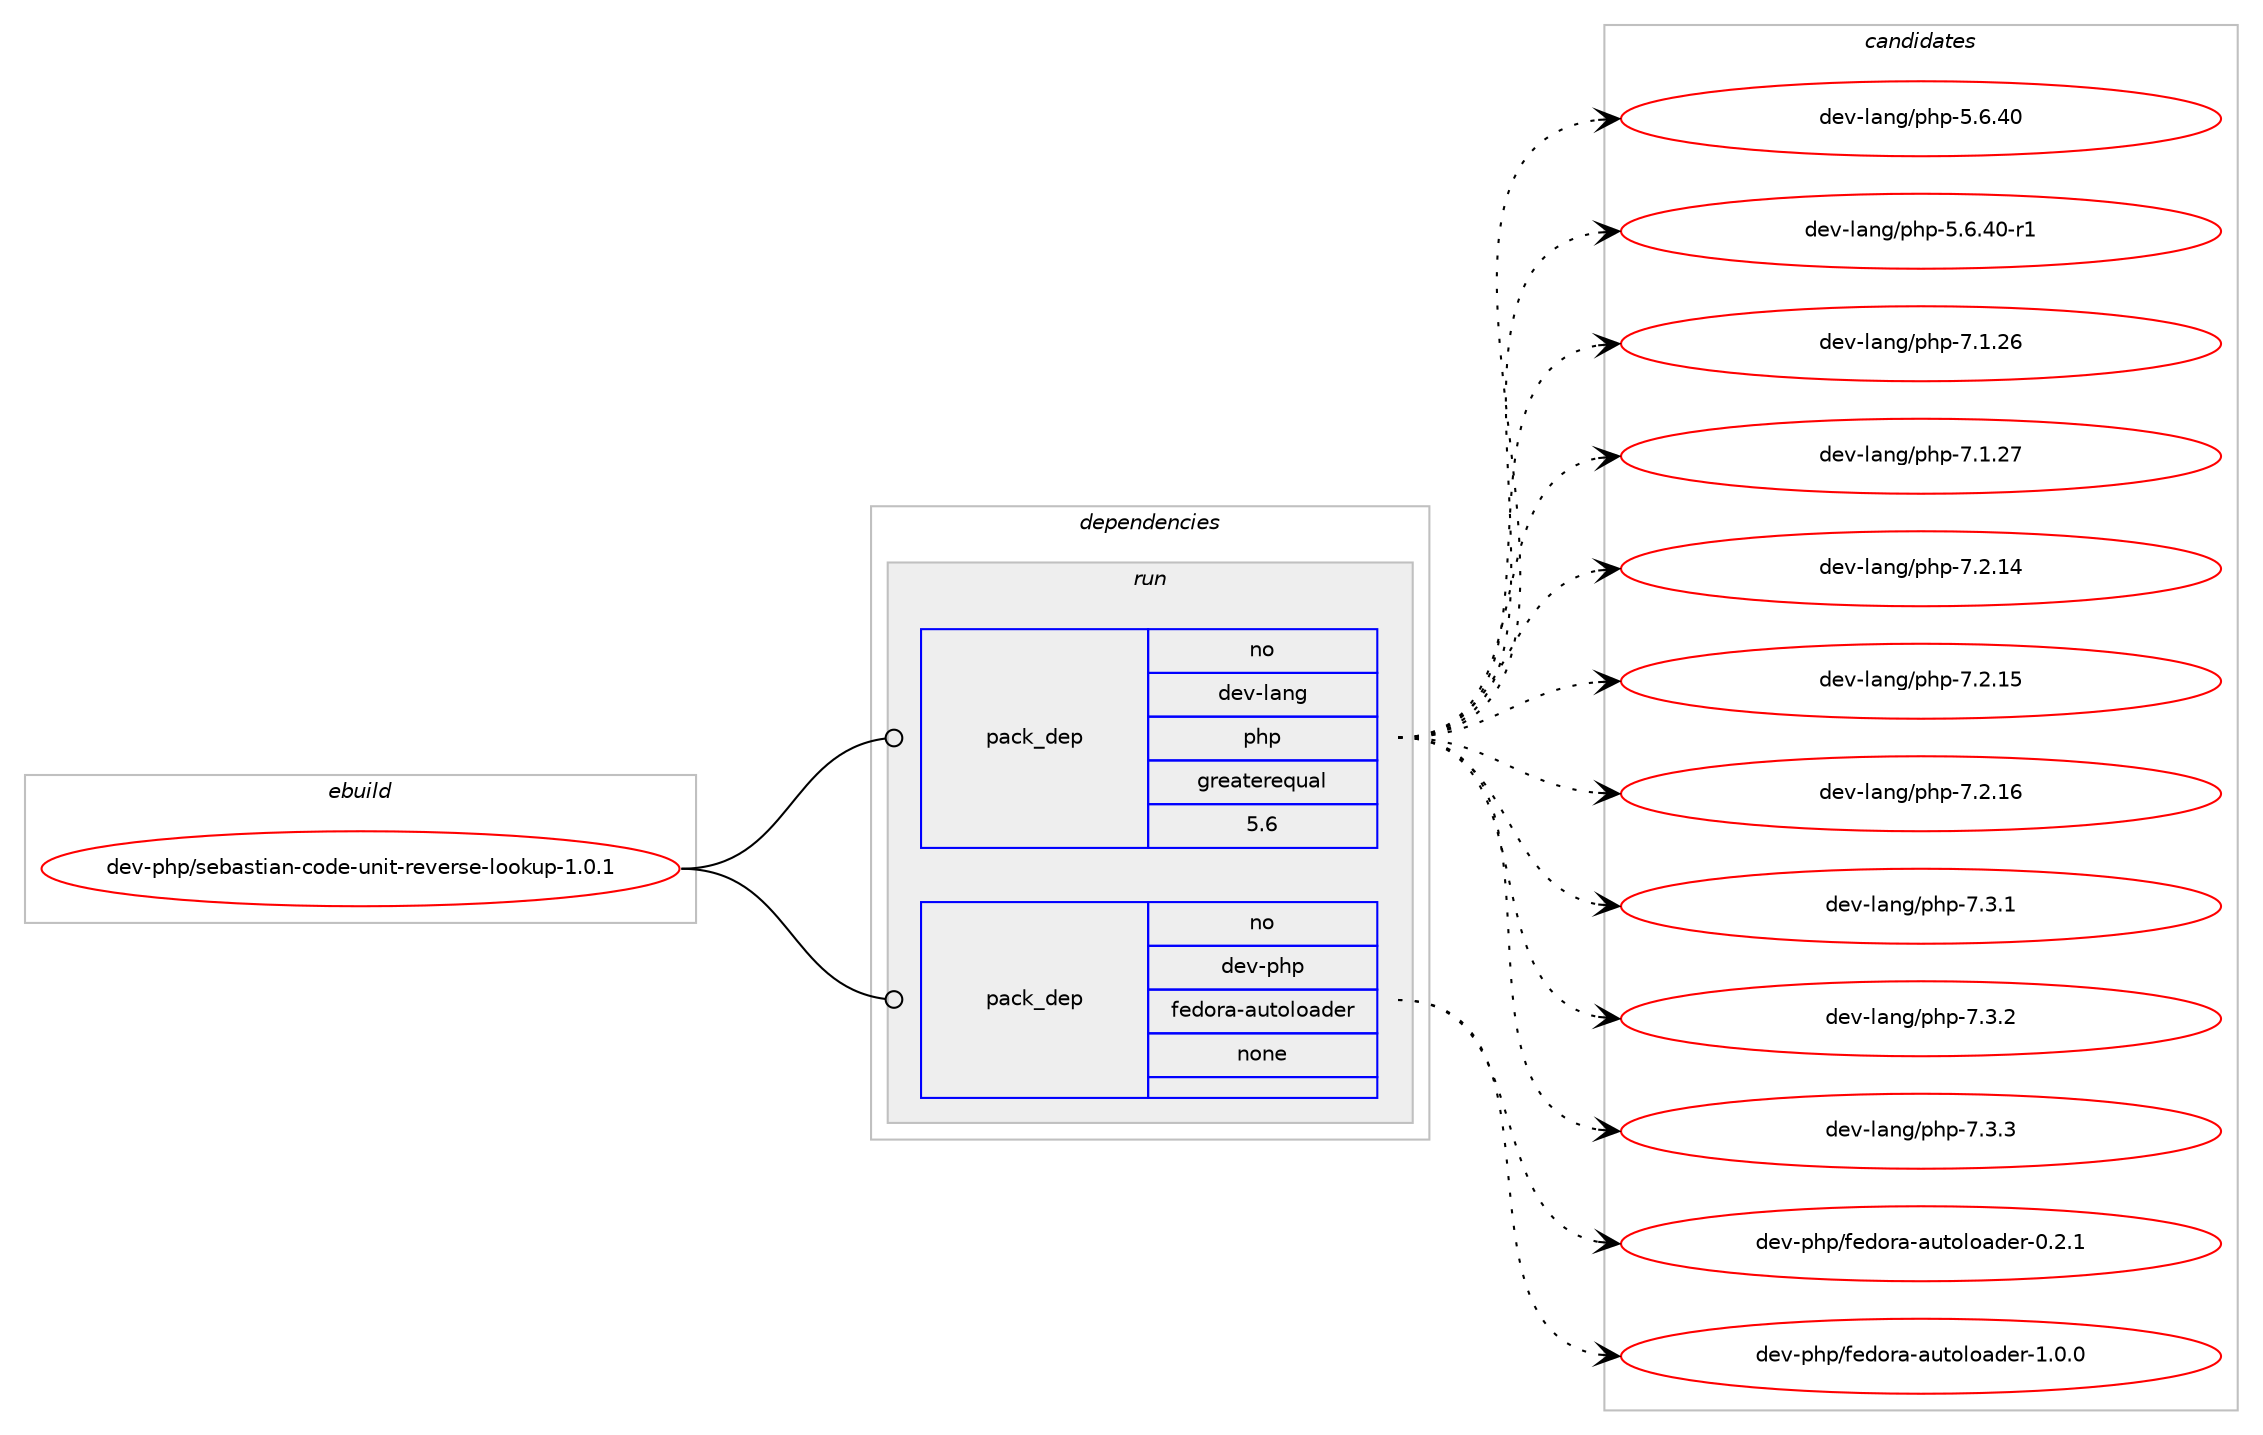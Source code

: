 digraph prolog {

# *************
# Graph options
# *************

newrank=true;
concentrate=true;
compound=true;
graph [rankdir=LR,fontname=Helvetica,fontsize=10,ranksep=1.5];#, ranksep=2.5, nodesep=0.2];
edge  [arrowhead=vee];
node  [fontname=Helvetica,fontsize=10];

# **********
# The ebuild
# **********

subgraph cluster_leftcol {
color=gray;
rank=same;
label=<<i>ebuild</i>>;
id [label="dev-php/sebastian-code-unit-reverse-lookup-1.0.1", color=red, width=4, href="../dev-php/sebastian-code-unit-reverse-lookup-1.0.1.svg"];
}

# ****************
# The dependencies
# ****************

subgraph cluster_midcol {
color=gray;
label=<<i>dependencies</i>>;
subgraph cluster_compile {
fillcolor="#eeeeee";
style=filled;
label=<<i>compile</i>>;
}
subgraph cluster_compileandrun {
fillcolor="#eeeeee";
style=filled;
label=<<i>compile and run</i>>;
}
subgraph cluster_run {
fillcolor="#eeeeee";
style=filled;
label=<<i>run</i>>;
subgraph pack1002653 {
dependency1395897 [label=<<TABLE BORDER="0" CELLBORDER="1" CELLSPACING="0" CELLPADDING="4" WIDTH="220"><TR><TD ROWSPAN="6" CELLPADDING="30">pack_dep</TD></TR><TR><TD WIDTH="110">no</TD></TR><TR><TD>dev-lang</TD></TR><TR><TD>php</TD></TR><TR><TD>greaterequal</TD></TR><TR><TD>5.6</TD></TR></TABLE>>, shape=none, color=blue];
}
id:e -> dependency1395897:w [weight=20,style="solid",arrowhead="odot"];
subgraph pack1002654 {
dependency1395898 [label=<<TABLE BORDER="0" CELLBORDER="1" CELLSPACING="0" CELLPADDING="4" WIDTH="220"><TR><TD ROWSPAN="6" CELLPADDING="30">pack_dep</TD></TR><TR><TD WIDTH="110">no</TD></TR><TR><TD>dev-php</TD></TR><TR><TD>fedora-autoloader</TD></TR><TR><TD>none</TD></TR><TR><TD></TD></TR></TABLE>>, shape=none, color=blue];
}
id:e -> dependency1395898:w [weight=20,style="solid",arrowhead="odot"];
}
}

# **************
# The candidates
# **************

subgraph cluster_choices {
rank=same;
color=gray;
label=<<i>candidates</i>>;

subgraph choice1002653 {
color=black;
nodesep=1;
choice10010111845108971101034711210411245534654465248 [label="dev-lang/php-5.6.40", color=red, width=4,href="../dev-lang/php-5.6.40.svg"];
choice100101118451089711010347112104112455346544652484511449 [label="dev-lang/php-5.6.40-r1", color=red, width=4,href="../dev-lang/php-5.6.40-r1.svg"];
choice10010111845108971101034711210411245554649465054 [label="dev-lang/php-7.1.26", color=red, width=4,href="../dev-lang/php-7.1.26.svg"];
choice10010111845108971101034711210411245554649465055 [label="dev-lang/php-7.1.27", color=red, width=4,href="../dev-lang/php-7.1.27.svg"];
choice10010111845108971101034711210411245554650464952 [label="dev-lang/php-7.2.14", color=red, width=4,href="../dev-lang/php-7.2.14.svg"];
choice10010111845108971101034711210411245554650464953 [label="dev-lang/php-7.2.15", color=red, width=4,href="../dev-lang/php-7.2.15.svg"];
choice10010111845108971101034711210411245554650464954 [label="dev-lang/php-7.2.16", color=red, width=4,href="../dev-lang/php-7.2.16.svg"];
choice100101118451089711010347112104112455546514649 [label="dev-lang/php-7.3.1", color=red, width=4,href="../dev-lang/php-7.3.1.svg"];
choice100101118451089711010347112104112455546514650 [label="dev-lang/php-7.3.2", color=red, width=4,href="../dev-lang/php-7.3.2.svg"];
choice100101118451089711010347112104112455546514651 [label="dev-lang/php-7.3.3", color=red, width=4,href="../dev-lang/php-7.3.3.svg"];
dependency1395897:e -> choice10010111845108971101034711210411245534654465248:w [style=dotted,weight="100"];
dependency1395897:e -> choice100101118451089711010347112104112455346544652484511449:w [style=dotted,weight="100"];
dependency1395897:e -> choice10010111845108971101034711210411245554649465054:w [style=dotted,weight="100"];
dependency1395897:e -> choice10010111845108971101034711210411245554649465055:w [style=dotted,weight="100"];
dependency1395897:e -> choice10010111845108971101034711210411245554650464952:w [style=dotted,weight="100"];
dependency1395897:e -> choice10010111845108971101034711210411245554650464953:w [style=dotted,weight="100"];
dependency1395897:e -> choice10010111845108971101034711210411245554650464954:w [style=dotted,weight="100"];
dependency1395897:e -> choice100101118451089711010347112104112455546514649:w [style=dotted,weight="100"];
dependency1395897:e -> choice100101118451089711010347112104112455546514650:w [style=dotted,weight="100"];
dependency1395897:e -> choice100101118451089711010347112104112455546514651:w [style=dotted,weight="100"];
}
subgraph choice1002654 {
color=black;
nodesep=1;
choice100101118451121041124710210110011111497459711711611110811197100101114454846504649 [label="dev-php/fedora-autoloader-0.2.1", color=red, width=4,href="../dev-php/fedora-autoloader-0.2.1.svg"];
choice100101118451121041124710210110011111497459711711611110811197100101114454946484648 [label="dev-php/fedora-autoloader-1.0.0", color=red, width=4,href="../dev-php/fedora-autoloader-1.0.0.svg"];
dependency1395898:e -> choice100101118451121041124710210110011111497459711711611110811197100101114454846504649:w [style=dotted,weight="100"];
dependency1395898:e -> choice100101118451121041124710210110011111497459711711611110811197100101114454946484648:w [style=dotted,weight="100"];
}
}

}
